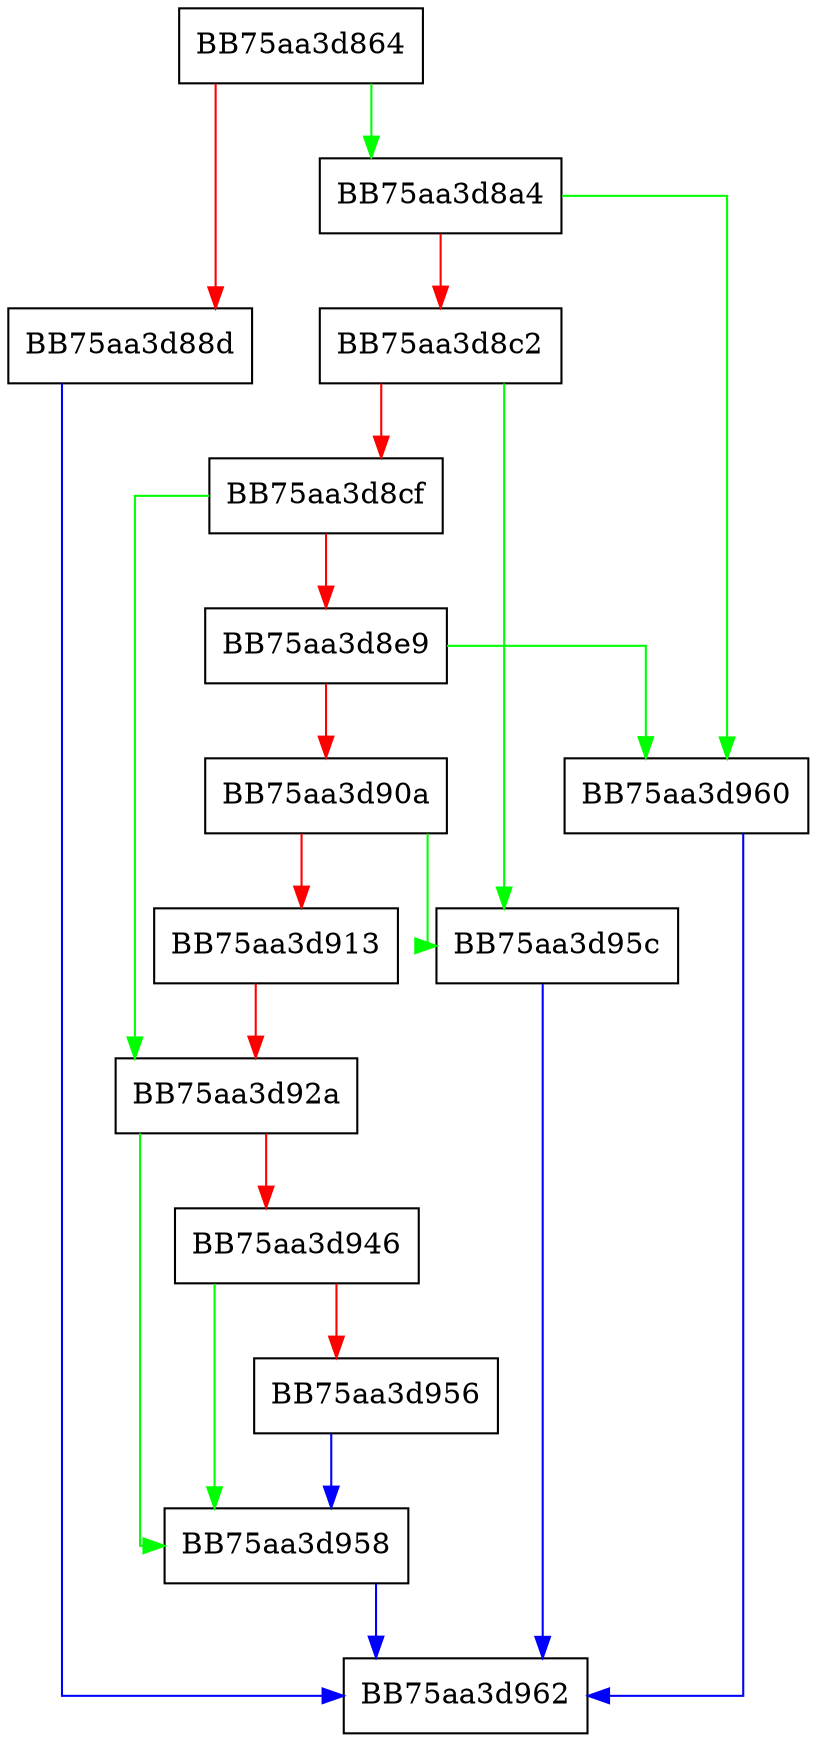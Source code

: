 digraph setMilliSecs {
  node [shape="box"];
  graph [splines=ortho];
  BB75aa3d864 -> BB75aa3d8a4 [color="green"];
  BB75aa3d864 -> BB75aa3d88d [color="red"];
  BB75aa3d88d -> BB75aa3d962 [color="blue"];
  BB75aa3d8a4 -> BB75aa3d960 [color="green"];
  BB75aa3d8a4 -> BB75aa3d8c2 [color="red"];
  BB75aa3d8c2 -> BB75aa3d95c [color="green"];
  BB75aa3d8c2 -> BB75aa3d8cf [color="red"];
  BB75aa3d8cf -> BB75aa3d92a [color="green"];
  BB75aa3d8cf -> BB75aa3d8e9 [color="red"];
  BB75aa3d8e9 -> BB75aa3d960 [color="green"];
  BB75aa3d8e9 -> BB75aa3d90a [color="red"];
  BB75aa3d90a -> BB75aa3d95c [color="green"];
  BB75aa3d90a -> BB75aa3d913 [color="red"];
  BB75aa3d913 -> BB75aa3d92a [color="red"];
  BB75aa3d92a -> BB75aa3d958 [color="green"];
  BB75aa3d92a -> BB75aa3d946 [color="red"];
  BB75aa3d946 -> BB75aa3d958 [color="green"];
  BB75aa3d946 -> BB75aa3d956 [color="red"];
  BB75aa3d956 -> BB75aa3d958 [color="blue"];
  BB75aa3d958 -> BB75aa3d962 [color="blue"];
  BB75aa3d95c -> BB75aa3d962 [color="blue"];
  BB75aa3d960 -> BB75aa3d962 [color="blue"];
}